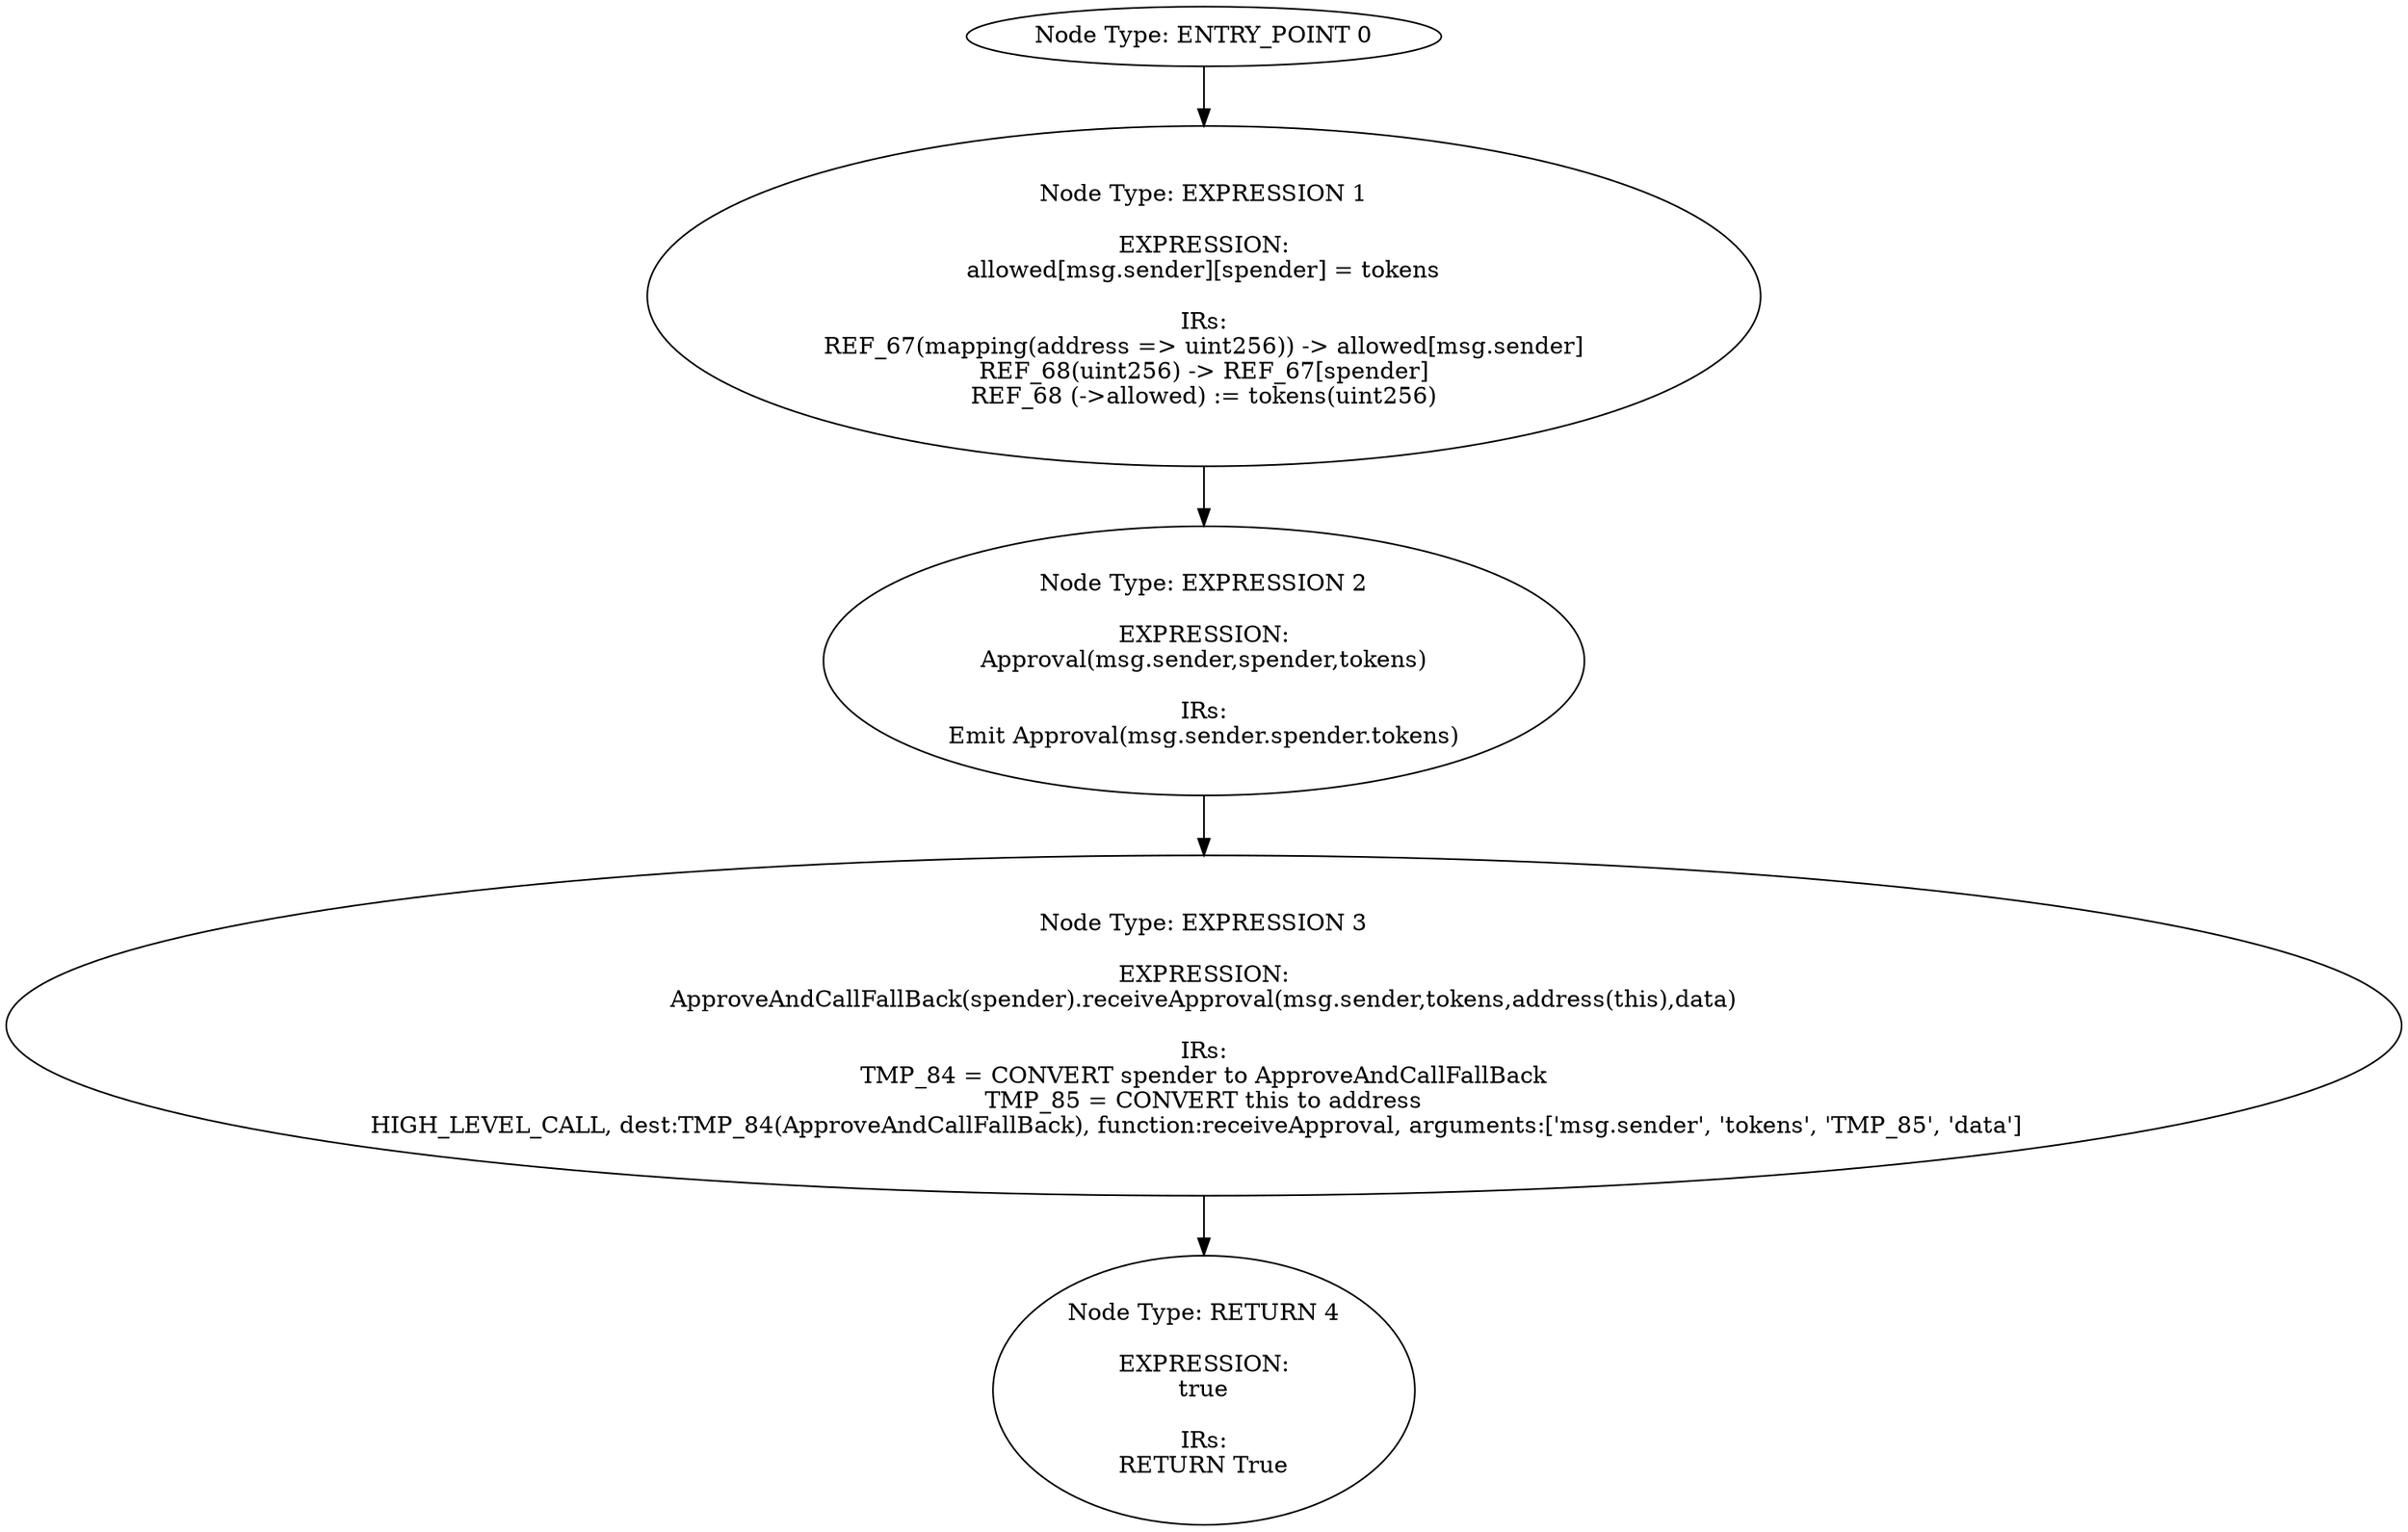 digraph{
0[label="Node Type: ENTRY_POINT 0
"];
0->1;
1[label="Node Type: EXPRESSION 1

EXPRESSION:
allowed[msg.sender][spender] = tokens

IRs:
REF_67(mapping(address => uint256)) -> allowed[msg.sender]
REF_68(uint256) -> REF_67[spender]
REF_68 (->allowed) := tokens(uint256)"];
1->2;
2[label="Node Type: EXPRESSION 2

EXPRESSION:
Approval(msg.sender,spender,tokens)

IRs:
Emit Approval(msg.sender.spender.tokens)"];
2->3;
3[label="Node Type: EXPRESSION 3

EXPRESSION:
ApproveAndCallFallBack(spender).receiveApproval(msg.sender,tokens,address(this),data)

IRs:
TMP_84 = CONVERT spender to ApproveAndCallFallBack
TMP_85 = CONVERT this to address
HIGH_LEVEL_CALL, dest:TMP_84(ApproveAndCallFallBack), function:receiveApproval, arguments:['msg.sender', 'tokens', 'TMP_85', 'data']  "];
3->4;
4[label="Node Type: RETURN 4

EXPRESSION:
true

IRs:
RETURN True"];
}
